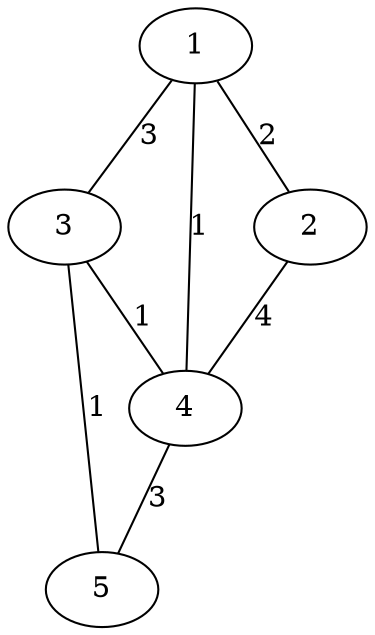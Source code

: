 graph beforeG {
  "1" -- "2" [label=2]
  "1" -- "3" [label=3]
  "1" -- "4" [label=1]
  "2" -- "4" [label=4]
  "3" -- "4" [label=1]
  "3" -- "5" [label=1]
  "4" -- "5" [label=3]
}

graph afterG {
  "1" -- "2" [label="w=2 (4)", penwidth=3]
  "1" -- "3" [label="w=3"]
  "1" -- "4" [label="w=1 (1)", penwidth=3]
  "2" -- "4" [label="w=4"]
  "3" -- "4" [label="w=1 (2)", penwidth=3]
  "3" -- "5" [label="w=1 (3)", penwidth=3]
  "4" -- "5" [label="w=3"]
}